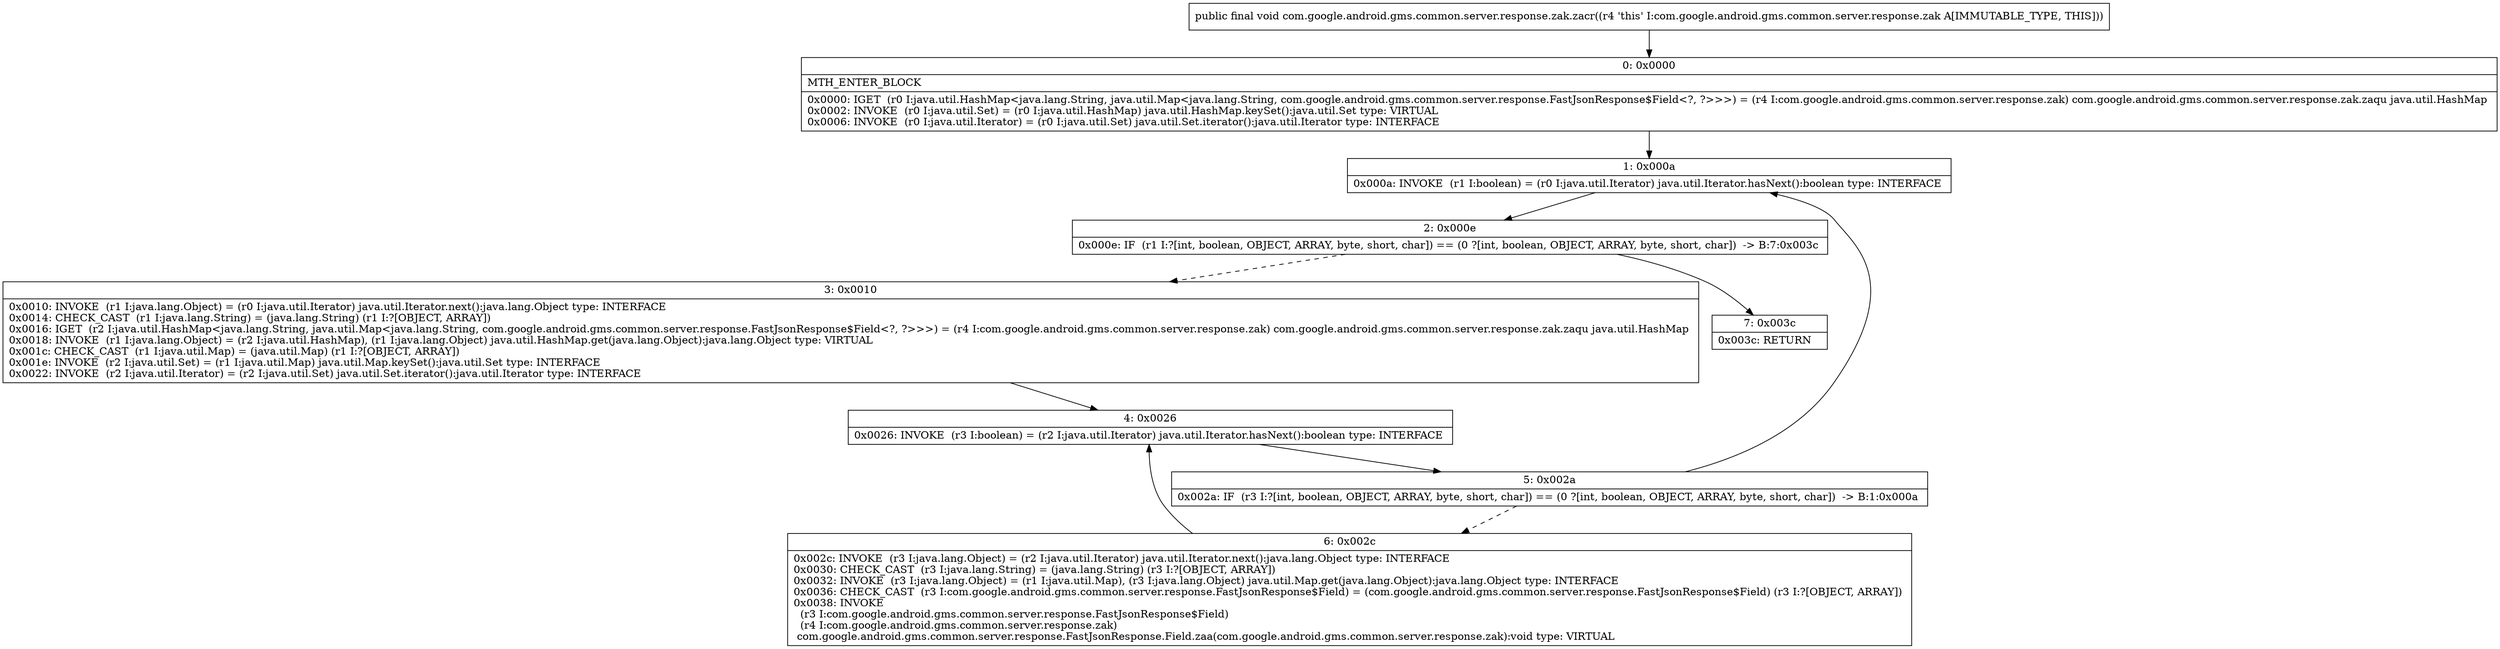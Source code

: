 digraph "CFG forcom.google.android.gms.common.server.response.zak.zacr()V" {
Node_0 [shape=record,label="{0\:\ 0x0000|MTH_ENTER_BLOCK\l|0x0000: IGET  (r0 I:java.util.HashMap\<java.lang.String, java.util.Map\<java.lang.String, com.google.android.gms.common.server.response.FastJsonResponse$Field\<?, ?\>\>\>) = (r4 I:com.google.android.gms.common.server.response.zak) com.google.android.gms.common.server.response.zak.zaqu java.util.HashMap \l0x0002: INVOKE  (r0 I:java.util.Set) = (r0 I:java.util.HashMap) java.util.HashMap.keySet():java.util.Set type: VIRTUAL \l0x0006: INVOKE  (r0 I:java.util.Iterator) = (r0 I:java.util.Set) java.util.Set.iterator():java.util.Iterator type: INTERFACE \l}"];
Node_1 [shape=record,label="{1\:\ 0x000a|0x000a: INVOKE  (r1 I:boolean) = (r0 I:java.util.Iterator) java.util.Iterator.hasNext():boolean type: INTERFACE \l}"];
Node_2 [shape=record,label="{2\:\ 0x000e|0x000e: IF  (r1 I:?[int, boolean, OBJECT, ARRAY, byte, short, char]) == (0 ?[int, boolean, OBJECT, ARRAY, byte, short, char])  \-\> B:7:0x003c \l}"];
Node_3 [shape=record,label="{3\:\ 0x0010|0x0010: INVOKE  (r1 I:java.lang.Object) = (r0 I:java.util.Iterator) java.util.Iterator.next():java.lang.Object type: INTERFACE \l0x0014: CHECK_CAST  (r1 I:java.lang.String) = (java.lang.String) (r1 I:?[OBJECT, ARRAY]) \l0x0016: IGET  (r2 I:java.util.HashMap\<java.lang.String, java.util.Map\<java.lang.String, com.google.android.gms.common.server.response.FastJsonResponse$Field\<?, ?\>\>\>) = (r4 I:com.google.android.gms.common.server.response.zak) com.google.android.gms.common.server.response.zak.zaqu java.util.HashMap \l0x0018: INVOKE  (r1 I:java.lang.Object) = (r2 I:java.util.HashMap), (r1 I:java.lang.Object) java.util.HashMap.get(java.lang.Object):java.lang.Object type: VIRTUAL \l0x001c: CHECK_CAST  (r1 I:java.util.Map) = (java.util.Map) (r1 I:?[OBJECT, ARRAY]) \l0x001e: INVOKE  (r2 I:java.util.Set) = (r1 I:java.util.Map) java.util.Map.keySet():java.util.Set type: INTERFACE \l0x0022: INVOKE  (r2 I:java.util.Iterator) = (r2 I:java.util.Set) java.util.Set.iterator():java.util.Iterator type: INTERFACE \l}"];
Node_4 [shape=record,label="{4\:\ 0x0026|0x0026: INVOKE  (r3 I:boolean) = (r2 I:java.util.Iterator) java.util.Iterator.hasNext():boolean type: INTERFACE \l}"];
Node_5 [shape=record,label="{5\:\ 0x002a|0x002a: IF  (r3 I:?[int, boolean, OBJECT, ARRAY, byte, short, char]) == (0 ?[int, boolean, OBJECT, ARRAY, byte, short, char])  \-\> B:1:0x000a \l}"];
Node_6 [shape=record,label="{6\:\ 0x002c|0x002c: INVOKE  (r3 I:java.lang.Object) = (r2 I:java.util.Iterator) java.util.Iterator.next():java.lang.Object type: INTERFACE \l0x0030: CHECK_CAST  (r3 I:java.lang.String) = (java.lang.String) (r3 I:?[OBJECT, ARRAY]) \l0x0032: INVOKE  (r3 I:java.lang.Object) = (r1 I:java.util.Map), (r3 I:java.lang.Object) java.util.Map.get(java.lang.Object):java.lang.Object type: INTERFACE \l0x0036: CHECK_CAST  (r3 I:com.google.android.gms.common.server.response.FastJsonResponse$Field) = (com.google.android.gms.common.server.response.FastJsonResponse$Field) (r3 I:?[OBJECT, ARRAY]) \l0x0038: INVOKE  \l  (r3 I:com.google.android.gms.common.server.response.FastJsonResponse$Field)\l  (r4 I:com.google.android.gms.common.server.response.zak)\l com.google.android.gms.common.server.response.FastJsonResponse.Field.zaa(com.google.android.gms.common.server.response.zak):void type: VIRTUAL \l}"];
Node_7 [shape=record,label="{7\:\ 0x003c|0x003c: RETURN   \l}"];
MethodNode[shape=record,label="{public final void com.google.android.gms.common.server.response.zak.zacr((r4 'this' I:com.google.android.gms.common.server.response.zak A[IMMUTABLE_TYPE, THIS])) }"];
MethodNode -> Node_0;
Node_0 -> Node_1;
Node_1 -> Node_2;
Node_2 -> Node_3[style=dashed];
Node_2 -> Node_7;
Node_3 -> Node_4;
Node_4 -> Node_5;
Node_5 -> Node_1;
Node_5 -> Node_6[style=dashed];
Node_6 -> Node_4;
}

